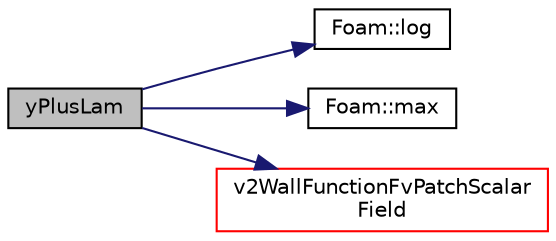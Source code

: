 digraph "yPlusLam"
{
  bgcolor="transparent";
  edge [fontname="Helvetica",fontsize="10",labelfontname="Helvetica",labelfontsize="10"];
  node [fontname="Helvetica",fontsize="10",shape=record];
  rankdir="LR";
  Node381 [label="yPlusLam",height=0.2,width=0.4,color="black", fillcolor="grey75", style="filled", fontcolor="black"];
  Node381 -> Node382 [color="midnightblue",fontsize="10",style="solid",fontname="Helvetica"];
  Node382 [label="Foam::log",height=0.2,width=0.4,color="black",URL="$a21851.html#a6e89590da9859ad497977e08f110d4b5"];
  Node381 -> Node383 [color="midnightblue",fontsize="10",style="solid",fontname="Helvetica"];
  Node383 [label="Foam::max",height=0.2,width=0.4,color="black",URL="$a21851.html#ac993e906cf2774ae77e666bc24e81733"];
  Node381 -> Node384 [color="midnightblue",fontsize="10",style="solid",fontname="Helvetica"];
  Node384 [label="v2WallFunctionFvPatchScalar\lField",height=0.2,width=0.4,color="red",URL="$a32185.html#add1bcb7e51c32c6aa8b056d84fb63159",tooltip="Construct from patch and internal field. "];
}
